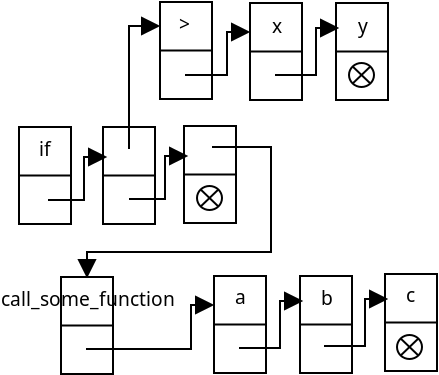 <?xml version="1.0" encoding="UTF-8"?>
<dia:diagram xmlns:dia="http://www.lysator.liu.se/~alla/dia/">
  <dia:layer name="Background" visible="true">
    <dia:object type="Standard - Text" version="0" id="O0">
      <dia:attribute name="obj_pos">
        <dia:point val="3.6,3.1"/>
      </dia:attribute>
      <dia:attribute name="obj_bb">
        <dia:rectangle val="3.579,2.429;3.6,3.493"/>
      </dia:attribute>
      <dia:attribute name="text">
        <dia:composite type="text">
          <dia:attribute name="string">
            <dia:string>##</dia:string>
          </dia:attribute>
          <dia:attribute name="font">
            <dia:font family="sans" style="0" name="Helvetica"/>
          </dia:attribute>
          <dia:attribute name="height">
            <dia:real val="0.8"/>
          </dia:attribute>
          <dia:attribute name="pos">
            <dia:point val="3.6,3.1"/>
          </dia:attribute>
          <dia:attribute name="color">
            <dia:color val="#000000"/>
          </dia:attribute>
          <dia:attribute name="alignment">
            <dia:enum val="0"/>
          </dia:attribute>
        </dia:composite>
      </dia:attribute>
    </dia:object>
    <dia:group>
      <dia:object type="Standard - Box" version="0" id="O1">
        <dia:attribute name="obj_pos">
          <dia:point val="6.75,6.3"/>
        </dia:attribute>
        <dia:attribute name="obj_bb">
          <dia:rectangle val="6.7,6.25;9.4,11.2"/>
        </dia:attribute>
        <dia:attribute name="elem_corner">
          <dia:point val="6.75,6.3"/>
        </dia:attribute>
        <dia:attribute name="elem_width">
          <dia:real val="2.6"/>
        </dia:attribute>
        <dia:attribute name="elem_height">
          <dia:real val="4.85"/>
        </dia:attribute>
        <dia:attribute name="show_background">
          <dia:boolean val="true"/>
        </dia:attribute>
      </dia:object>
      <dia:object type="Standard - Line" version="0" id="O2">
        <dia:attribute name="obj_pos">
          <dia:point val="6.75,8.725"/>
        </dia:attribute>
        <dia:attribute name="obj_bb">
          <dia:rectangle val="6.7,8.675;9.4,8.775"/>
        </dia:attribute>
        <dia:attribute name="conn_endpoints">
          <dia:point val="6.75,8.725"/>
          <dia:point val="9.35,8.725"/>
        </dia:attribute>
        <dia:attribute name="numcp">
          <dia:int val="1"/>
        </dia:attribute>
        <dia:connections>
          <dia:connection handle="0" to="O1" connection="3"/>
          <dia:connection handle="1" to="O1" connection="4"/>
        </dia:connections>
      </dia:object>
    </dia:group>
    <dia:group>
      <dia:group>
        <dia:object type="Standard - Box" version="0" id="O3">
          <dia:attribute name="obj_pos">
            <dia:point val="2.55,6.3"/>
          </dia:attribute>
          <dia:attribute name="obj_bb">
            <dia:rectangle val="2.5,6.25;5.2,11.2"/>
          </dia:attribute>
          <dia:attribute name="elem_corner">
            <dia:point val="2.55,6.3"/>
          </dia:attribute>
          <dia:attribute name="elem_width">
            <dia:real val="2.6"/>
          </dia:attribute>
          <dia:attribute name="elem_height">
            <dia:real val="4.85"/>
          </dia:attribute>
          <dia:attribute name="show_background">
            <dia:boolean val="true"/>
          </dia:attribute>
        </dia:object>
        <dia:object type="Standard - Line" version="0" id="O4">
          <dia:attribute name="obj_pos">
            <dia:point val="2.55,8.725"/>
          </dia:attribute>
          <dia:attribute name="obj_bb">
            <dia:rectangle val="2.5,8.675;5.2,8.775"/>
          </dia:attribute>
          <dia:attribute name="conn_endpoints">
            <dia:point val="2.55,8.725"/>
            <dia:point val="5.15,8.725"/>
          </dia:attribute>
          <dia:attribute name="numcp">
            <dia:int val="1"/>
          </dia:attribute>
          <dia:connections>
            <dia:connection handle="0" to="O3" connection="3"/>
            <dia:connection handle="1" to="O3" connection="4"/>
          </dia:connections>
        </dia:object>
      </dia:group>
      <dia:object type="Standard - Text" version="0" id="O5">
        <dia:attribute name="obj_pos">
          <dia:point val="3.55,7.75"/>
        </dia:attribute>
        <dia:attribute name="obj_bb">
          <dia:rectangle val="3.55,6.85;4.1,8.35"/>
        </dia:attribute>
        <dia:attribute name="text">
          <dia:composite type="text">
            <dia:attribute name="string">
              <dia:string>#if#</dia:string>
            </dia:attribute>
            <dia:attribute name="font">
              <dia:font family="sans" style="0" name="Helvetica"/>
            </dia:attribute>
            <dia:attribute name="height">
              <dia:real val="1.2"/>
            </dia:attribute>
            <dia:attribute name="pos">
              <dia:point val="3.55,7.75"/>
            </dia:attribute>
            <dia:attribute name="color">
              <dia:color val="#000000"/>
            </dia:attribute>
            <dia:attribute name="alignment">
              <dia:enum val="0"/>
            </dia:attribute>
          </dia:composite>
        </dia:attribute>
      </dia:object>
    </dia:group>
    <dia:group>
      <dia:object type="Standard - Box" version="0" id="O6">
        <dia:attribute name="obj_pos">
          <dia:point val="9.6,0.05"/>
        </dia:attribute>
        <dia:attribute name="obj_bb">
          <dia:rectangle val="9.55,2.637e-16;12.25,4.95"/>
        </dia:attribute>
        <dia:attribute name="elem_corner">
          <dia:point val="9.6,0.05"/>
        </dia:attribute>
        <dia:attribute name="elem_width">
          <dia:real val="2.6"/>
        </dia:attribute>
        <dia:attribute name="elem_height">
          <dia:real val="4.85"/>
        </dia:attribute>
        <dia:attribute name="show_background">
          <dia:boolean val="true"/>
        </dia:attribute>
      </dia:object>
      <dia:object type="Standard - Line" version="0" id="O7">
        <dia:attribute name="obj_pos">
          <dia:point val="9.6,2.475"/>
        </dia:attribute>
        <dia:attribute name="obj_bb">
          <dia:rectangle val="9.55,2.425;12.25,2.525"/>
        </dia:attribute>
        <dia:attribute name="conn_endpoints">
          <dia:point val="9.6,2.475"/>
          <dia:point val="12.2,2.475"/>
        </dia:attribute>
        <dia:attribute name="numcp">
          <dia:int val="1"/>
        </dia:attribute>
        <dia:connections>
          <dia:connection handle="0" to="O6" connection="3"/>
          <dia:connection handle="1" to="O6" connection="4"/>
        </dia:connections>
      </dia:object>
    </dia:group>
    <dia:group>
      <dia:object type="Standard - Box" version="0" id="O8">
        <dia:attribute name="obj_pos">
          <dia:point val="14.1,0.1"/>
        </dia:attribute>
        <dia:attribute name="obj_bb">
          <dia:rectangle val="14.05,0.05;16.75,5"/>
        </dia:attribute>
        <dia:attribute name="elem_corner">
          <dia:point val="14.1,0.1"/>
        </dia:attribute>
        <dia:attribute name="elem_width">
          <dia:real val="2.6"/>
        </dia:attribute>
        <dia:attribute name="elem_height">
          <dia:real val="4.85"/>
        </dia:attribute>
        <dia:attribute name="show_background">
          <dia:boolean val="true"/>
        </dia:attribute>
      </dia:object>
      <dia:object type="Standard - Line" version="0" id="O9">
        <dia:attribute name="obj_pos">
          <dia:point val="14.1,2.525"/>
        </dia:attribute>
        <dia:attribute name="obj_bb">
          <dia:rectangle val="14.05,2.475;16.75,2.575"/>
        </dia:attribute>
        <dia:attribute name="conn_endpoints">
          <dia:point val="14.1,2.525"/>
          <dia:point val="16.7,2.525"/>
        </dia:attribute>
        <dia:attribute name="numcp">
          <dia:int val="1"/>
        </dia:attribute>
        <dia:connections>
          <dia:connection handle="0" to="O8" connection="3"/>
          <dia:connection handle="1" to="O8" connection="4"/>
        </dia:connections>
      </dia:object>
    </dia:group>
    <dia:group>
      <dia:object type="Standard - Box" version="0" id="O10">
        <dia:attribute name="obj_pos">
          <dia:point val="18.4,0.1"/>
        </dia:attribute>
        <dia:attribute name="obj_bb">
          <dia:rectangle val="18.35,0.05;21.05,5"/>
        </dia:attribute>
        <dia:attribute name="elem_corner">
          <dia:point val="18.4,0.1"/>
        </dia:attribute>
        <dia:attribute name="elem_width">
          <dia:real val="2.6"/>
        </dia:attribute>
        <dia:attribute name="elem_height">
          <dia:real val="4.85"/>
        </dia:attribute>
        <dia:attribute name="show_background">
          <dia:boolean val="true"/>
        </dia:attribute>
      </dia:object>
      <dia:object type="Standard - Line" version="0" id="O11">
        <dia:attribute name="obj_pos">
          <dia:point val="18.4,2.525"/>
        </dia:attribute>
        <dia:attribute name="obj_bb">
          <dia:rectangle val="18.35,2.475;21.05,2.575"/>
        </dia:attribute>
        <dia:attribute name="conn_endpoints">
          <dia:point val="18.4,2.525"/>
          <dia:point val="21,2.525"/>
        </dia:attribute>
        <dia:attribute name="numcp">
          <dia:int val="1"/>
        </dia:attribute>
        <dia:connections>
          <dia:connection handle="0" to="O10" connection="3"/>
          <dia:connection handle="1" to="O10" connection="4"/>
        </dia:connections>
      </dia:object>
    </dia:group>
    <dia:object type="Standard - Text" version="0" id="O12">
      <dia:attribute name="obj_pos">
        <dia:point val="10.55,1.5"/>
      </dia:attribute>
      <dia:attribute name="obj_bb">
        <dia:rectangle val="10.52,0.57;11.3,2.16"/>
      </dia:attribute>
      <dia:attribute name="text">
        <dia:composite type="text">
          <dia:attribute name="string">
            <dia:string>#&gt;#</dia:string>
          </dia:attribute>
          <dia:attribute name="font">
            <dia:font family="sans" style="0" name="Helvetica"/>
          </dia:attribute>
          <dia:attribute name="height">
            <dia:real val="1.2"/>
          </dia:attribute>
          <dia:attribute name="pos">
            <dia:point val="10.55,1.5"/>
          </dia:attribute>
          <dia:attribute name="color">
            <dia:color val="#000000"/>
          </dia:attribute>
          <dia:attribute name="alignment">
            <dia:enum val="0"/>
          </dia:attribute>
        </dia:composite>
      </dia:attribute>
    </dia:object>
    <dia:object type="Standard - Text" version="0" id="O13">
      <dia:attribute name="obj_pos">
        <dia:point val="15.2,1.6"/>
      </dia:attribute>
      <dia:attribute name="obj_bb">
        <dia:rectangle val="15.2,0.67;15.73,2.26"/>
      </dia:attribute>
      <dia:attribute name="text">
        <dia:composite type="text">
          <dia:attribute name="string">
            <dia:string>#x#</dia:string>
          </dia:attribute>
          <dia:attribute name="font">
            <dia:font family="sans" style="0" name="Helvetica"/>
          </dia:attribute>
          <dia:attribute name="height">
            <dia:real val="1.2"/>
          </dia:attribute>
          <dia:attribute name="pos">
            <dia:point val="15.2,1.6"/>
          </dia:attribute>
          <dia:attribute name="color">
            <dia:color val="#000000"/>
          </dia:attribute>
          <dia:attribute name="alignment">
            <dia:enum val="0"/>
          </dia:attribute>
        </dia:composite>
      </dia:attribute>
    </dia:object>
    <dia:object type="Standard - Text" version="0" id="O14">
      <dia:attribute name="obj_pos">
        <dia:point val="19.5,1.6"/>
      </dia:attribute>
      <dia:attribute name="obj_bb">
        <dia:rectangle val="19.5,0.67;20.03,2.26"/>
      </dia:attribute>
      <dia:attribute name="text">
        <dia:composite type="text">
          <dia:attribute name="string">
            <dia:string>#y#</dia:string>
          </dia:attribute>
          <dia:attribute name="font">
            <dia:font family="sans" style="0" name="Helvetica"/>
          </dia:attribute>
          <dia:attribute name="height">
            <dia:real val="1.2"/>
          </dia:attribute>
          <dia:attribute name="pos">
            <dia:point val="19.5,1.6"/>
          </dia:attribute>
          <dia:attribute name="color">
            <dia:color val="#000000"/>
          </dia:attribute>
          <dia:attribute name="alignment">
            <dia:enum val="0"/>
          </dia:attribute>
        </dia:composite>
      </dia:attribute>
    </dia:object>
    <dia:object type="Standard - ZigZagLine" version="0" id="O15">
      <dia:attribute name="obj_pos">
        <dia:point val="8.05,7.4"/>
      </dia:attribute>
      <dia:attribute name="obj_bb">
        <dia:rectangle val="8,0.45;9.6,7.45"/>
      </dia:attribute>
      <dia:attribute name="orth_points">
        <dia:point val="8.05,7.4"/>
        <dia:point val="8.05,1.25"/>
        <dia:point val="9.55,1.25"/>
      </dia:attribute>
      <dia:attribute name="orth_orient">
        <dia:enum val="1"/>
        <dia:enum val="0"/>
      </dia:attribute>
      <dia:attribute name="autorouting">
        <dia:boolean val="false"/>
      </dia:attribute>
      <dia:attribute name="end_arrow">
        <dia:enum val="3"/>
      </dia:attribute>
      <dia:attribute name="end_arrow_length">
        <dia:real val="0.8"/>
      </dia:attribute>
      <dia:attribute name="end_arrow_width">
        <dia:real val="0.8"/>
      </dia:attribute>
    </dia:object>
    <dia:object type="Standard - ZigZagLine" version="0" id="O16">
      <dia:attribute name="obj_pos">
        <dia:point val="10.85,3.7"/>
      </dia:attribute>
      <dia:attribute name="obj_bb">
        <dia:rectangle val="10.8,0.75;14.1,3.75"/>
      </dia:attribute>
      <dia:attribute name="orth_points">
        <dia:point val="10.85,3.7"/>
        <dia:point val="12.95,3.7"/>
        <dia:point val="12.95,1.55"/>
        <dia:point val="14.05,1.55"/>
      </dia:attribute>
      <dia:attribute name="orth_orient">
        <dia:enum val="0"/>
        <dia:enum val="1"/>
        <dia:enum val="0"/>
      </dia:attribute>
      <dia:attribute name="autorouting">
        <dia:boolean val="false"/>
      </dia:attribute>
      <dia:attribute name="end_arrow">
        <dia:enum val="3"/>
      </dia:attribute>
      <dia:attribute name="end_arrow_length">
        <dia:real val="0.8"/>
      </dia:attribute>
      <dia:attribute name="end_arrow_width">
        <dia:real val="0.8"/>
      </dia:attribute>
    </dia:object>
    <dia:object type="Standard - ZigZagLine" version="0" id="O17">
      <dia:attribute name="obj_pos">
        <dia:point val="15.35,3.7"/>
      </dia:attribute>
      <dia:attribute name="obj_bb">
        <dia:rectangle val="15.3,0.55;18.55,3.75"/>
      </dia:attribute>
      <dia:attribute name="orth_points">
        <dia:point val="15.35,3.7"/>
        <dia:point val="17.4,3.7"/>
        <dia:point val="17.4,1.35"/>
        <dia:point val="18.5,1.35"/>
      </dia:attribute>
      <dia:attribute name="orth_orient">
        <dia:enum val="0"/>
        <dia:enum val="1"/>
        <dia:enum val="0"/>
      </dia:attribute>
      <dia:attribute name="autorouting">
        <dia:boolean val="false"/>
      </dia:attribute>
      <dia:attribute name="end_arrow">
        <dia:enum val="3"/>
      </dia:attribute>
      <dia:attribute name="end_arrow_length">
        <dia:real val="0.8"/>
      </dia:attribute>
      <dia:attribute name="end_arrow_width">
        <dia:real val="0.8"/>
      </dia:attribute>
    </dia:object>
    <dia:object type="Standard - ZigZagLine" version="0" id="O18">
      <dia:attribute name="obj_pos">
        <dia:point val="4,9.95"/>
      </dia:attribute>
      <dia:attribute name="obj_bb">
        <dia:rectangle val="3.95,7;6.95,10"/>
      </dia:attribute>
      <dia:attribute name="orth_points">
        <dia:point val="4,9.95"/>
        <dia:point val="5.8,9.95"/>
        <dia:point val="5.8,7.8"/>
        <dia:point val="6.9,7.8"/>
      </dia:attribute>
      <dia:attribute name="orth_orient">
        <dia:enum val="0"/>
        <dia:enum val="1"/>
        <dia:enum val="0"/>
      </dia:attribute>
      <dia:attribute name="autorouting">
        <dia:boolean val="false"/>
      </dia:attribute>
      <dia:attribute name="end_arrow">
        <dia:enum val="3"/>
      </dia:attribute>
      <dia:attribute name="end_arrow_length">
        <dia:real val="0.8"/>
      </dia:attribute>
      <dia:attribute name="end_arrow_width">
        <dia:real val="0.8"/>
      </dia:attribute>
    </dia:object>
    <dia:group>
      <dia:object type="Standard - Box" version="0" id="O19">
        <dia:attribute name="obj_pos">
          <dia:point val="10.8,6.25"/>
        </dia:attribute>
        <dia:attribute name="obj_bb">
          <dia:rectangle val="10.75,6.2;13.45,11.15"/>
        </dia:attribute>
        <dia:attribute name="elem_corner">
          <dia:point val="10.8,6.25"/>
        </dia:attribute>
        <dia:attribute name="elem_width">
          <dia:real val="2.6"/>
        </dia:attribute>
        <dia:attribute name="elem_height">
          <dia:real val="4.85"/>
        </dia:attribute>
        <dia:attribute name="show_background">
          <dia:boolean val="true"/>
        </dia:attribute>
      </dia:object>
      <dia:object type="Standard - Line" version="0" id="O20">
        <dia:attribute name="obj_pos">
          <dia:point val="10.8,8.675"/>
        </dia:attribute>
        <dia:attribute name="obj_bb">
          <dia:rectangle val="10.75,8.625;13.45,8.725"/>
        </dia:attribute>
        <dia:attribute name="conn_endpoints">
          <dia:point val="10.8,8.675"/>
          <dia:point val="13.4,8.675"/>
        </dia:attribute>
        <dia:attribute name="numcp">
          <dia:int val="1"/>
        </dia:attribute>
        <dia:connections>
          <dia:connection handle="0" to="O19" connection="3"/>
          <dia:connection handle="1" to="O19" connection="4"/>
        </dia:connections>
      </dia:object>
    </dia:group>
    <dia:object type="Standard - ZigZagLine" version="0" id="O21">
      <dia:attribute name="obj_pos">
        <dia:point val="8.05,9.9"/>
      </dia:attribute>
      <dia:attribute name="obj_bb">
        <dia:rectangle val="8,6.95;11,9.95"/>
      </dia:attribute>
      <dia:attribute name="orth_points">
        <dia:point val="8.05,9.9"/>
        <dia:point val="9.85,9.9"/>
        <dia:point val="9.85,7.75"/>
        <dia:point val="10.95,7.75"/>
      </dia:attribute>
      <dia:attribute name="orth_orient">
        <dia:enum val="0"/>
        <dia:enum val="1"/>
        <dia:enum val="0"/>
      </dia:attribute>
      <dia:attribute name="autorouting">
        <dia:boolean val="false"/>
      </dia:attribute>
      <dia:attribute name="end_arrow">
        <dia:enum val="3"/>
      </dia:attribute>
      <dia:attribute name="end_arrow_length">
        <dia:real val="0.8"/>
      </dia:attribute>
      <dia:attribute name="end_arrow_width">
        <dia:real val="0.8"/>
      </dia:attribute>
    </dia:object>
    <dia:object type="SDL - Return" version="0" id="O22">
      <dia:attribute name="obj_pos">
        <dia:point val="11.45,9.25"/>
      </dia:attribute>
      <dia:attribute name="obj_bb">
        <dia:rectangle val="11.4,9.2;12.75,10.5"/>
      </dia:attribute>
      <dia:attribute name="elem_corner">
        <dia:point val="11.45,9.25"/>
      </dia:attribute>
      <dia:attribute name="elem_width">
        <dia:real val="1.25"/>
      </dia:attribute>
      <dia:attribute name="elem_height">
        <dia:real val="1.2"/>
      </dia:attribute>
      <dia:attribute name="show_background">
        <dia:boolean val="true"/>
      </dia:attribute>
      <dia:attribute name="flip_horizontal">
        <dia:boolean val="false"/>
      </dia:attribute>
      <dia:attribute name="flip_vertical">
        <dia:boolean val="false"/>
      </dia:attribute>
      <dia:attribute name="padding">
        <dia:real val="0.354"/>
      </dia:attribute>
    </dia:object>
    <dia:group>
      <dia:object type="Standard - Box" version="0" id="O23">
        <dia:attribute name="obj_pos">
          <dia:point val="4.65,13.8"/>
        </dia:attribute>
        <dia:attribute name="obj_bb">
          <dia:rectangle val="4.6,13.75;7.3,18.7"/>
        </dia:attribute>
        <dia:attribute name="elem_corner">
          <dia:point val="4.65,13.8"/>
        </dia:attribute>
        <dia:attribute name="elem_width">
          <dia:real val="2.6"/>
        </dia:attribute>
        <dia:attribute name="elem_height">
          <dia:real val="4.85"/>
        </dia:attribute>
        <dia:attribute name="show_background">
          <dia:boolean val="true"/>
        </dia:attribute>
      </dia:object>
      <dia:object type="Standard - Line" version="0" id="O24">
        <dia:attribute name="obj_pos">
          <dia:point val="4.65,16.225"/>
        </dia:attribute>
        <dia:attribute name="obj_bb">
          <dia:rectangle val="4.6,16.175;7.3,16.275"/>
        </dia:attribute>
        <dia:attribute name="conn_endpoints">
          <dia:point val="4.65,16.225"/>
          <dia:point val="7.25,16.225"/>
        </dia:attribute>
        <dia:attribute name="numcp">
          <dia:int val="1"/>
        </dia:attribute>
        <dia:connections>
          <dia:connection handle="0" to="O23" connection="3"/>
          <dia:connection handle="1" to="O23" connection="4"/>
        </dia:connections>
      </dia:object>
    </dia:group>
    <dia:group>
      <dia:object type="Standard - Box" version="0" id="O25">
        <dia:attribute name="obj_pos">
          <dia:point val="12.3,13.75"/>
        </dia:attribute>
        <dia:attribute name="obj_bb">
          <dia:rectangle val="12.25,13.7;14.95,18.65"/>
        </dia:attribute>
        <dia:attribute name="elem_corner">
          <dia:point val="12.3,13.75"/>
        </dia:attribute>
        <dia:attribute name="elem_width">
          <dia:real val="2.6"/>
        </dia:attribute>
        <dia:attribute name="elem_height">
          <dia:real val="4.85"/>
        </dia:attribute>
        <dia:attribute name="show_background">
          <dia:boolean val="true"/>
        </dia:attribute>
      </dia:object>
      <dia:object type="Standard - Line" version="0" id="O26">
        <dia:attribute name="obj_pos">
          <dia:point val="12.3,16.175"/>
        </dia:attribute>
        <dia:attribute name="obj_bb">
          <dia:rectangle val="12.25,16.125;14.95,16.225"/>
        </dia:attribute>
        <dia:attribute name="conn_endpoints">
          <dia:point val="12.3,16.175"/>
          <dia:point val="14.9,16.175"/>
        </dia:attribute>
        <dia:attribute name="numcp">
          <dia:int val="1"/>
        </dia:attribute>
        <dia:connections>
          <dia:connection handle="0" to="O25" connection="3"/>
          <dia:connection handle="1" to="O25" connection="4"/>
        </dia:connections>
      </dia:object>
    </dia:group>
    <dia:group>
      <dia:object type="Standard - Box" version="0" id="O27">
        <dia:attribute name="obj_pos">
          <dia:point val="16.6,13.75"/>
        </dia:attribute>
        <dia:attribute name="obj_bb">
          <dia:rectangle val="16.55,13.7;19.25,18.65"/>
        </dia:attribute>
        <dia:attribute name="elem_corner">
          <dia:point val="16.6,13.75"/>
        </dia:attribute>
        <dia:attribute name="elem_width">
          <dia:real val="2.6"/>
        </dia:attribute>
        <dia:attribute name="elem_height">
          <dia:real val="4.85"/>
        </dia:attribute>
        <dia:attribute name="show_background">
          <dia:boolean val="true"/>
        </dia:attribute>
      </dia:object>
      <dia:object type="Standard - Line" version="0" id="O28">
        <dia:attribute name="obj_pos">
          <dia:point val="16.6,16.175"/>
        </dia:attribute>
        <dia:attribute name="obj_bb">
          <dia:rectangle val="16.55,16.125;19.25,16.225"/>
        </dia:attribute>
        <dia:attribute name="conn_endpoints">
          <dia:point val="16.6,16.175"/>
          <dia:point val="19.2,16.175"/>
        </dia:attribute>
        <dia:attribute name="numcp">
          <dia:int val="1"/>
        </dia:attribute>
        <dia:connections>
          <dia:connection handle="0" to="O27" connection="3"/>
          <dia:connection handle="1" to="O27" connection="4"/>
        </dia:connections>
      </dia:object>
    </dia:group>
    <dia:object type="Standard - ZigZagLine" version="0" id="O29">
      <dia:attribute name="obj_pos">
        <dia:point val="5.9,17.4"/>
      </dia:attribute>
      <dia:attribute name="obj_bb">
        <dia:rectangle val="5.85,14.4;12.3,17.45"/>
      </dia:attribute>
      <dia:attribute name="orth_points">
        <dia:point val="5.9,17.4"/>
        <dia:point val="11.15,17.4"/>
        <dia:point val="11.15,15.2"/>
        <dia:point val="12.25,15.2"/>
      </dia:attribute>
      <dia:attribute name="orth_orient">
        <dia:enum val="0"/>
        <dia:enum val="1"/>
        <dia:enum val="0"/>
      </dia:attribute>
      <dia:attribute name="autorouting">
        <dia:boolean val="false"/>
      </dia:attribute>
      <dia:attribute name="end_arrow">
        <dia:enum val="3"/>
      </dia:attribute>
      <dia:attribute name="end_arrow_length">
        <dia:real val="0.8"/>
      </dia:attribute>
      <dia:attribute name="end_arrow_width">
        <dia:real val="0.8"/>
      </dia:attribute>
    </dia:object>
    <dia:object type="Standard - ZigZagLine" version="0" id="O30">
      <dia:attribute name="obj_pos">
        <dia:point val="13.55,17.35"/>
      </dia:attribute>
      <dia:attribute name="obj_bb">
        <dia:rectangle val="13.5,14.2;16.75,17.4"/>
      </dia:attribute>
      <dia:attribute name="orth_points">
        <dia:point val="13.55,17.35"/>
        <dia:point val="15.6,17.35"/>
        <dia:point val="15.6,15"/>
        <dia:point val="16.7,15"/>
      </dia:attribute>
      <dia:attribute name="orth_orient">
        <dia:enum val="0"/>
        <dia:enum val="1"/>
        <dia:enum val="0"/>
      </dia:attribute>
      <dia:attribute name="autorouting">
        <dia:boolean val="false"/>
      </dia:attribute>
      <dia:attribute name="end_arrow">
        <dia:enum val="3"/>
      </dia:attribute>
      <dia:attribute name="end_arrow_length">
        <dia:real val="0.8"/>
      </dia:attribute>
      <dia:attribute name="end_arrow_width">
        <dia:real val="0.8"/>
      </dia:attribute>
    </dia:object>
    <dia:group>
      <dia:object type="Standard - Box" version="0" id="O31">
        <dia:attribute name="obj_pos">
          <dia:point val="20.85,13.65"/>
        </dia:attribute>
        <dia:attribute name="obj_bb">
          <dia:rectangle val="20.8,13.6;23.5,18.55"/>
        </dia:attribute>
        <dia:attribute name="elem_corner">
          <dia:point val="20.85,13.65"/>
        </dia:attribute>
        <dia:attribute name="elem_width">
          <dia:real val="2.6"/>
        </dia:attribute>
        <dia:attribute name="elem_height">
          <dia:real val="4.85"/>
        </dia:attribute>
        <dia:attribute name="show_background">
          <dia:boolean val="true"/>
        </dia:attribute>
      </dia:object>
      <dia:object type="Standard - Line" version="0" id="O32">
        <dia:attribute name="obj_pos">
          <dia:point val="20.85,16.075"/>
        </dia:attribute>
        <dia:attribute name="obj_bb">
          <dia:rectangle val="20.8,16.025;23.5,16.125"/>
        </dia:attribute>
        <dia:attribute name="conn_endpoints">
          <dia:point val="20.85,16.075"/>
          <dia:point val="23.45,16.075"/>
        </dia:attribute>
        <dia:attribute name="numcp">
          <dia:int val="1"/>
        </dia:attribute>
        <dia:connections>
          <dia:connection handle="0" to="O31" connection="3"/>
          <dia:connection handle="1" to="O31" connection="4"/>
        </dia:connections>
      </dia:object>
    </dia:group>
    <dia:object type="Standard - ZigZagLine" version="0" id="O33">
      <dia:attribute name="obj_pos">
        <dia:point val="17.8,17.25"/>
      </dia:attribute>
      <dia:attribute name="obj_bb">
        <dia:rectangle val="17.75,14.1;21,17.3"/>
      </dia:attribute>
      <dia:attribute name="orth_points">
        <dia:point val="17.8,17.25"/>
        <dia:point val="19.85,17.25"/>
        <dia:point val="19.85,14.9"/>
        <dia:point val="20.95,14.9"/>
      </dia:attribute>
      <dia:attribute name="orth_orient">
        <dia:enum val="0"/>
        <dia:enum val="1"/>
        <dia:enum val="0"/>
      </dia:attribute>
      <dia:attribute name="autorouting">
        <dia:boolean val="false"/>
      </dia:attribute>
      <dia:attribute name="end_arrow">
        <dia:enum val="3"/>
      </dia:attribute>
      <dia:attribute name="end_arrow_length">
        <dia:real val="0.8"/>
      </dia:attribute>
      <dia:attribute name="end_arrow_width">
        <dia:real val="0.8"/>
      </dia:attribute>
    </dia:object>
    <dia:object type="Standard - ZigZagLine" version="0" id="O34">
      <dia:attribute name="obj_pos">
        <dia:point val="12.2,7.3"/>
      </dia:attribute>
      <dia:attribute name="obj_bb">
        <dia:rectangle val="5.15,7.25;15.2,13.85"/>
      </dia:attribute>
      <dia:attribute name="orth_points">
        <dia:point val="12.2,7.3"/>
        <dia:point val="15.15,7.3"/>
        <dia:point val="15.15,12.55"/>
        <dia:point val="5.95,12.55"/>
        <dia:point val="5.95,13.8"/>
      </dia:attribute>
      <dia:attribute name="orth_orient">
        <dia:enum val="0"/>
        <dia:enum val="1"/>
        <dia:enum val="0"/>
        <dia:enum val="1"/>
      </dia:attribute>
      <dia:attribute name="autorouting">
        <dia:boolean val="false"/>
      </dia:attribute>
      <dia:attribute name="end_arrow">
        <dia:enum val="3"/>
      </dia:attribute>
      <dia:attribute name="end_arrow_length">
        <dia:real val="0.8"/>
      </dia:attribute>
      <dia:attribute name="end_arrow_width">
        <dia:real val="0.8"/>
      </dia:attribute>
      <dia:connections>
        <dia:connection handle="1" to="O23" connection="1"/>
      </dia:connections>
    </dia:object>
    <dia:object type="SDL - Return" version="0" id="O35">
      <dia:attribute name="obj_pos">
        <dia:point val="19.05,3.1"/>
      </dia:attribute>
      <dia:attribute name="obj_bb">
        <dia:rectangle val="19,3.05;20.35,4.35"/>
      </dia:attribute>
      <dia:attribute name="elem_corner">
        <dia:point val="19.05,3.1"/>
      </dia:attribute>
      <dia:attribute name="elem_width">
        <dia:real val="1.25"/>
      </dia:attribute>
      <dia:attribute name="elem_height">
        <dia:real val="1.2"/>
      </dia:attribute>
      <dia:attribute name="show_background">
        <dia:boolean val="true"/>
      </dia:attribute>
      <dia:attribute name="flip_horizontal">
        <dia:boolean val="false"/>
      </dia:attribute>
      <dia:attribute name="flip_vertical">
        <dia:boolean val="false"/>
      </dia:attribute>
      <dia:attribute name="padding">
        <dia:real val="0.354"/>
      </dia:attribute>
    </dia:object>
    <dia:object type="SDL - Return" version="0" id="O36">
      <dia:attribute name="obj_pos">
        <dia:point val="21.45,16.7"/>
      </dia:attribute>
      <dia:attribute name="obj_bb">
        <dia:rectangle val="21.4,16.65;22.75,17.95"/>
      </dia:attribute>
      <dia:attribute name="elem_corner">
        <dia:point val="21.45,16.7"/>
      </dia:attribute>
      <dia:attribute name="elem_width">
        <dia:real val="1.25"/>
      </dia:attribute>
      <dia:attribute name="elem_height">
        <dia:real val="1.2"/>
      </dia:attribute>
      <dia:attribute name="show_background">
        <dia:boolean val="true"/>
      </dia:attribute>
      <dia:attribute name="flip_horizontal">
        <dia:boolean val="false"/>
      </dia:attribute>
      <dia:attribute name="flip_vertical">
        <dia:boolean val="false"/>
      </dia:attribute>
      <dia:attribute name="padding">
        <dia:real val="0.354"/>
      </dia:attribute>
    </dia:object>
    <dia:object type="Standard - Text" version="0" id="O37">
      <dia:attribute name="obj_pos">
        <dia:point val="13.35,15.15"/>
      </dia:attribute>
      <dia:attribute name="obj_bb">
        <dia:rectangle val="13.35,14.22;13.93,15.81"/>
      </dia:attribute>
      <dia:attribute name="text">
        <dia:composite type="text">
          <dia:attribute name="string">
            <dia:string>#a#</dia:string>
          </dia:attribute>
          <dia:attribute name="font">
            <dia:font family="sans" style="0" name="Helvetica"/>
          </dia:attribute>
          <dia:attribute name="height">
            <dia:real val="1.2"/>
          </dia:attribute>
          <dia:attribute name="pos">
            <dia:point val="13.35,15.15"/>
          </dia:attribute>
          <dia:attribute name="color">
            <dia:color val="#000000"/>
          </dia:attribute>
          <dia:attribute name="alignment">
            <dia:enum val="0"/>
          </dia:attribute>
        </dia:composite>
      </dia:attribute>
    </dia:object>
    <dia:object type="Standard - Text" version="0" id="O38">
      <dia:attribute name="obj_pos">
        <dia:point val="17.65,15.2"/>
      </dia:attribute>
      <dia:attribute name="obj_bb">
        <dia:rectangle val="17.65,14.27;18.28,15.86"/>
      </dia:attribute>
      <dia:attribute name="text">
        <dia:composite type="text">
          <dia:attribute name="string">
            <dia:string>#b#</dia:string>
          </dia:attribute>
          <dia:attribute name="font">
            <dia:font family="sans" style="0" name="Helvetica"/>
          </dia:attribute>
          <dia:attribute name="height">
            <dia:real val="1.2"/>
          </dia:attribute>
          <dia:attribute name="pos">
            <dia:point val="17.65,15.2"/>
          </dia:attribute>
          <dia:attribute name="color">
            <dia:color val="#000000"/>
          </dia:attribute>
          <dia:attribute name="alignment">
            <dia:enum val="0"/>
          </dia:attribute>
        </dia:composite>
      </dia:attribute>
    </dia:object>
    <dia:object type="Standard - Text" version="0" id="O39">
      <dia:attribute name="obj_pos">
        <dia:point val="21.9,15.05"/>
      </dia:attribute>
      <dia:attribute name="obj_bb">
        <dia:rectangle val="21.9,14.12;22.43,15.71"/>
      </dia:attribute>
      <dia:attribute name="text">
        <dia:composite type="text">
          <dia:attribute name="string">
            <dia:string>#c#</dia:string>
          </dia:attribute>
          <dia:attribute name="font">
            <dia:font family="sans" style="0" name="Helvetica"/>
          </dia:attribute>
          <dia:attribute name="height">
            <dia:real val="1.2"/>
          </dia:attribute>
          <dia:attribute name="pos">
            <dia:point val="21.9,15.05"/>
          </dia:attribute>
          <dia:attribute name="color">
            <dia:color val="#000000"/>
          </dia:attribute>
          <dia:attribute name="alignment">
            <dia:enum val="0"/>
          </dia:attribute>
        </dia:composite>
      </dia:attribute>
    </dia:object>
    <dia:object type="Standard - Text" version="0" id="O40">
      <dia:attribute name="obj_pos">
        <dia:point val="1.65,15.25"/>
      </dia:attribute>
      <dia:attribute name="obj_bb">
        <dia:rectangle val="1.65,14.32;10.28,15.91"/>
      </dia:attribute>
      <dia:attribute name="text">
        <dia:composite type="text">
          <dia:attribute name="string">
            <dia:string>#call_some_function#</dia:string>
          </dia:attribute>
          <dia:attribute name="font">
            <dia:font family="sans" style="0" name="Helvetica"/>
          </dia:attribute>
          <dia:attribute name="height">
            <dia:real val="1.2"/>
          </dia:attribute>
          <dia:attribute name="pos">
            <dia:point val="1.65,15.25"/>
          </dia:attribute>
          <dia:attribute name="color">
            <dia:color val="#000000"/>
          </dia:attribute>
          <dia:attribute name="alignment">
            <dia:enum val="0"/>
          </dia:attribute>
        </dia:composite>
      </dia:attribute>
    </dia:object>
  </dia:layer>
</dia:diagram>

